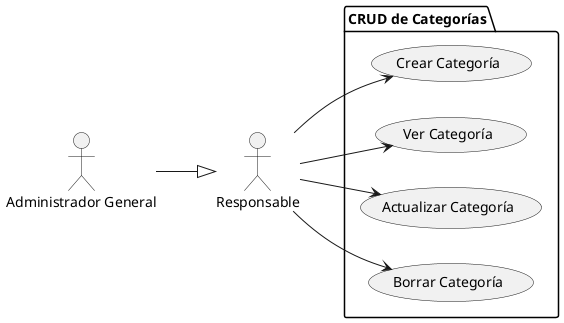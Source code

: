 @startuml manejoCategoria
left to right direction
actor "Responsable" as Responsable
actor "Administrador General" as AdminGeneral

package "CRUD de Categorías" {
    usecase "Crear Categoría" as CC1
    usecase "Ver Categoría" as CC2
    usecase "Actualizar Categoría" as CC3
    usecase "Borrar Categoría" as CC4
}

AdminGeneral --|> Responsable
Responsable --> CC1
Responsable --> CC2
Responsable --> CC3
Responsable --> CC4
@enduml
